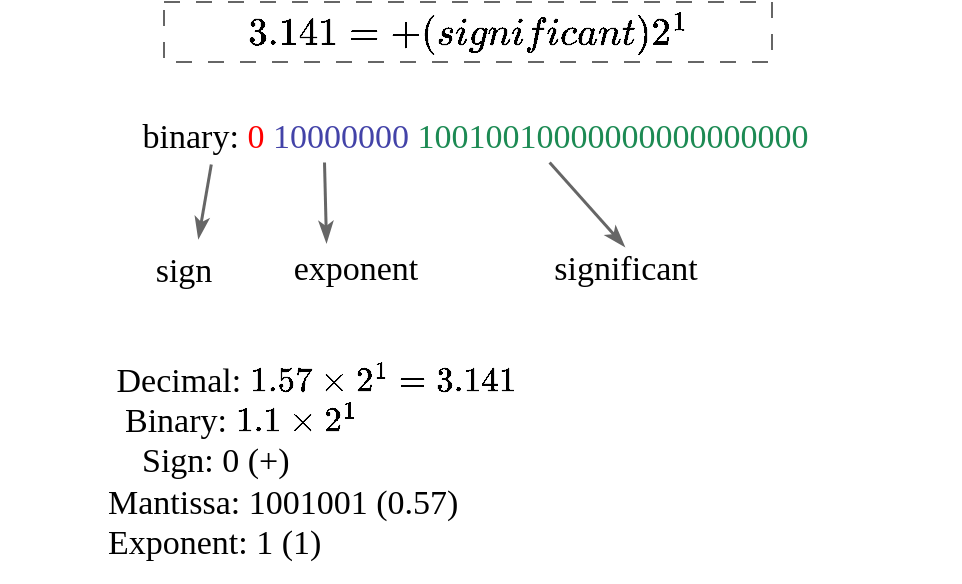 <mxfile scale="3" border="10">
    <diagram id="aAy1q5zNQFmuPvB3ZcGu" name="Page-1">
        <mxGraphModel dx="717" dy="651" grid="1" gridSize="10" guides="1" tooltips="1" connect="1" arrows="1" fold="1" page="1" pageScale="1" pageWidth="827" pageHeight="583" background="#ffffff" math="1" shadow="0">
            <root>
                <mxCell id="0"/>
                <mxCell id="1" parent="0"/>
                <mxCell id="2" value="\(3.141 = + (significant)2^1\)" style="text;html=1;strokeColor=#666666;fillColor=none;align=center;verticalAlign=middle;whiteSpace=wrap;rounded=0;fontColor=#000000;fontSize=19;fontFamily=Lucida Console;dashed=1;dashPattern=8 8;" vertex="1" parent="1">
                    <mxGeometry x="220" y="70" width="304" height="30" as="geometry"/>
                </mxCell>
                <mxCell id="3" value="binary: &lt;font color=&quot;#ff0000&quot;&gt;0&lt;/font&gt; &lt;font color=&quot;#4343a8&quot;&gt;10000000&lt;/font&gt;&amp;nbsp;&lt;font color=&quot;#1c8a53&quot;&gt;10010010000000000000000&lt;/font&gt;&amp;nbsp;&lt;svg style=&quot;vertical-align: 0px;&quot; xmlns:xlink=&quot;http://www.w3.org/1999/xlink&quot; viewBox=&quot;0 0 17 17&quot; role=&quot;img&quot; height=&quot;0.038ex&quot; width=&quot;0.038ex&quot; xmlns=&quot;http://www.w3.org/2000/svg&quot;&gt;&lt;defs&gt;&lt;/defs&gt;&lt;g transform=&quot;scale(1,-1)&quot; stroke-width=&quot;0&quot; fill=&quot;currentColor&quot; stroke=&quot;currentColor&quot;&gt;&lt;g data-mml-node=&quot;math&quot;&gt;&lt;/g&gt;&lt;/g&gt;&lt;/svg&gt;" style="text;html=1;strokeColor=none;fillColor=none;align=center;verticalAlign=middle;whiteSpace=wrap;rounded=0;fontFamily=Lucida Console;fontSize=17;fontColor=#000000;perimeterSpacing=0;" vertex="1" parent="1">
                    <mxGeometry x="138" y="128" width="480" height="20" as="geometry"/>
                </mxCell>
                <mxCell id="10" style="edgeStyle=none;html=1;exitX=0.5;exitY=0;exitDx=0;exitDy=0;entryX=0.205;entryY=1.25;entryDx=0;entryDy=0;entryPerimeter=0;fontFamily=Lucida Console;fontSize=17;fontColor=#4343A8;strokeColor=#666666;endArrow=none;endFill=0;strokeWidth=1.5;startArrow=classicThin;startFill=1;" edge="1" parent="1">
                    <mxGeometry relative="1" as="geometry">
                        <mxPoint x="237" y="188" as="sourcePoint"/>
                        <mxPoint x="243.4" y="151" as="targetPoint"/>
                    </mxGeometry>
                </mxCell>
                <mxCell id="5" value="sign" style="text;html=1;strokeColor=none;fillColor=none;align=center;verticalAlign=middle;whiteSpace=wrap;rounded=0;fontFamily=Lucida Console;fontSize=17;fontColor=#000000;" vertex="1" parent="1">
                    <mxGeometry x="200" y="190" width="60" height="30" as="geometry"/>
                </mxCell>
                <mxCell id="6" value="exponent" style="text;html=1;strokeColor=none;fillColor=none;align=center;verticalAlign=middle;whiteSpace=wrap;rounded=0;fontFamily=Lucida Console;fontSize=17;fontColor=#000000;" vertex="1" parent="1">
                    <mxGeometry x="286" y="189" width="60" height="30" as="geometry"/>
                </mxCell>
                <mxCell id="7" value="significant" style="text;html=1;strokeColor=none;fillColor=none;align=center;verticalAlign=middle;whiteSpace=wrap;rounded=0;fontFamily=Lucida Console;fontSize=17;fontColor=#000000;" vertex="1" parent="1">
                    <mxGeometry x="421" y="189" width="60" height="30" as="geometry"/>
                </mxCell>
                <mxCell id="11" style="edgeStyle=none;html=1;exitX=0.25;exitY=0;exitDx=0;exitDy=0;fontFamily=Lucida Console;fontSize=17;fontColor=#4343A8;strokeColor=#666666;endArrow=none;endFill=0;strokeWidth=1.5;startArrow=classicThin;startFill=1;" edge="1" parent="1">
                    <mxGeometry relative="1" as="geometry">
                        <mxPoint x="301" y="190" as="sourcePoint"/>
                        <mxPoint x="300" y="150" as="targetPoint"/>
                    </mxGeometry>
                </mxCell>
                <mxCell id="12" style="edgeStyle=none;html=1;exitX=0.5;exitY=0;exitDx=0;exitDy=0;entryX=0.572;entryY=1.1;entryDx=0;entryDy=0;entryPerimeter=0;fontFamily=Lucida Console;fontSize=17;fontColor=#4343A8;strokeColor=#666666;endArrow=none;endFill=0;strokeWidth=1.5;startArrow=classicThin;startFill=1;" edge="1" parent="1" target="3">
                    <mxGeometry relative="1" as="geometry">
                        <mxPoint x="450" y="192" as="sourcePoint"/>
                        <mxPoint x="475.4" y="150" as="targetPoint"/>
                    </mxGeometry>
                </mxCell>
                <mxCell id="14" value="&lt;div&gt;&amp;nbsp;Decimal: \(1.57 \times 2^1 = 3.141\)&lt;/div&gt;&lt;div&gt;&lt;span style=&quot;background-color: initial;&quot;&gt;&amp;nbsp; Binary: \(1.1 \times 2^1\)&lt;/span&gt;&lt;/div&gt;&lt;div&gt;&lt;span style=&quot;background-color: initial;&quot;&gt;&amp;nbsp; &amp;nbsp; Sign: 0 (+)&lt;/span&gt;&lt;br&gt;&lt;/div&gt;&lt;div&gt;Mantissa: 1001001 (0.57)&lt;/div&gt;&lt;div&gt;Exponent: 1 (1)&lt;/div&gt;" style="text;html=1;strokeColor=none;fillColor=none;align=left;verticalAlign=middle;whiteSpace=wrap;rounded=0;fontFamily=Lucida Console;fontSize=17;fontColor=#000000;" vertex="1" parent="1">
                    <mxGeometry x="190" y="240" width="400" height="120" as="geometry"/>
                </mxCell>
            </root>
        </mxGraphModel>
    </diagram>
</mxfile>